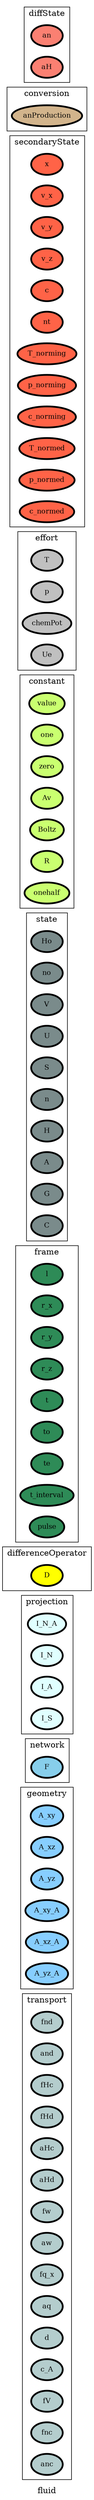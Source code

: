 digraph fluid {
label=fluid;
rankdir=LR;
subgraph cluster_fluid___transport {
label=transport;
rankdir=LR;
V_101 [fillcolor=lightcyan3, fontsize=12, label=fnd, penwidth=3, style=filled];
V_104 [fillcolor=lightcyan3, fontsize=12, label=and, penwidth=3, style=filled];
V_109 [fillcolor=lightcyan3, fontsize=12, label=fHc, penwidth=3, style=filled];
V_110 [fillcolor=lightcyan3, fontsize=12, label=fHd, penwidth=3, style=filled];
V_111 [fillcolor=lightcyan3, fontsize=12, label=aHc, penwidth=3, style=filled];
V_112 [fillcolor=lightcyan3, fontsize=12, label=aHd, penwidth=3, style=filled];
V_141 [fillcolor=lightcyan3, fontsize=12, label=fw, penwidth=3, style=filled];
V_142 [fillcolor=lightcyan3, fontsize=12, label=aw, penwidth=3, style=filled];
V_83 [fillcolor=lightcyan3, fontsize=12, label=fq_x, penwidth=3, style=filled];
V_84 [fillcolor=lightcyan3, fontsize=12, label=aq, penwidth=3, style=filled];
V_86 [fillcolor=lightcyan3, fontsize=12, label=d, penwidth=3, style=filled];
V_87 [fillcolor=lightcyan3, fontsize=12, label=c_A, penwidth=3, style=filled];
V_91 [fillcolor=lightcyan3, fontsize=12, label=fV, penwidth=3, style=filled];
V_92 [fillcolor=lightcyan3, fontsize=12, label=fnc, penwidth=3, style=filled];
V_93 [fillcolor=lightcyan3, fontsize=12, label=anc, penwidth=3, style=filled];
}

subgraph cluster_fluid___geometry {
label=geometry;
rankdir=LR;
V_65 [fillcolor=skyblue1, fontsize=12, label=A_xy, penwidth=3, style=filled];
V_66 [fillcolor=skyblue1, fontsize=12, label=A_xz, penwidth=3, style=filled];
V_67 [fillcolor=skyblue1, fontsize=12, label=A_yz, penwidth=3, style=filled];
V_68 [fillcolor=skyblue1, fontsize=12, label=A_xy_A, penwidth=3, style=filled];
V_69 [fillcolor=skyblue1, fontsize=12, label=A_xz_A, penwidth=3, style=filled];
V_70 [fillcolor=skyblue1, fontsize=12, label=A_yz_A, penwidth=3, style=filled];
}

subgraph cluster_fluid___properties {
label=properties;
rankdir=LR;
}

subgraph cluster_fluid___network {
label=network;
rankdir=LR;
V_10 [fillcolor=skyblue, fontsize=12, label=F, penwidth=3, style=filled];
}

subgraph cluster_fluid___projection {
label=projection;
rankdir=LR;
V_48 [fillcolor=lightcyan, fontsize=12, label=I_N_A, penwidth=3, style=filled];
V_96 [fillcolor=lightcyan, fontsize=12, label=I_N, penwidth=3, style=filled];
V_97 [fillcolor=lightcyan, fontsize=12, label=I_A, penwidth=3, style=filled];
V_98 [fillcolor=lightcyan, fontsize=12, label=I_S, penwidth=3, style=filled];
}

subgraph cluster_fluid___differenceOperator {
label=differenceOperator;
rankdir=LR;
V_64 [fillcolor=yellow, fontsize=12, label=D, penwidth=3, style=filled];
}

subgraph cluster_fluid___frame {
label=frame;
rankdir=LR;
V_11 [fillcolor=seagreen4, fontsize=12, label=l, penwidth=3, style=filled];
V_12 [fillcolor=seagreen4, fontsize=12, label=r_x, penwidth=3, style=filled];
V_13 [fillcolor=seagreen4, fontsize=12, label=r_y, penwidth=3, style=filled];
V_14 [fillcolor=seagreen4, fontsize=12, label=r_z, penwidth=3, style=filled];
V_4 [fillcolor=seagreen4, fontsize=12, label=t, penwidth=3, style=filled];
V_5 [fillcolor=seagreen4, fontsize=12, label=to, penwidth=3, style=filled];
V_6 [fillcolor=seagreen4, fontsize=12, label=te, penwidth=3, style=filled];
V_7 [fillcolor=seagreen4, fontsize=12, label=t_interval, penwidth=3, style=filled];
V_9 [fillcolor=seagreen4, fontsize=12, label=pulse, penwidth=3, style=filled];
}

subgraph cluster_fluid___state {
label=state;
rankdir=LR;
V_144 [fillcolor=lightcyan4, fontsize=12, label=Ho, penwidth=3, style=filled];
V_145 [fillcolor=lightcyan4, fontsize=12, label=no, penwidth=3, style=filled];
V_15 [fillcolor=lightcyan4, fontsize=12, label=V, penwidth=3, style=filled];
V_16 [fillcolor=lightcyan4, fontsize=12, label=U, penwidth=3, style=filled];
V_17 [fillcolor=lightcyan4, fontsize=12, label=S, penwidth=3, style=filled];
V_18 [fillcolor=lightcyan4, fontsize=12, label=n, penwidth=3, style=filled];
V_22 [fillcolor=lightcyan4, fontsize=12, label=H, penwidth=3, style=filled];
V_23 [fillcolor=lightcyan4, fontsize=12, label=A, penwidth=3, style=filled];
V_24 [fillcolor=lightcyan4, fontsize=12, label=G, penwidth=3, style=filled];
V_25 [fillcolor=lightcyan4, fontsize=12, label=C, penwidth=3, style=filled];
}

subgraph cluster_fluid___constant {
label=constant;
rankdir=LR;
V_1 [fillcolor=darkolivegreen1, fontsize=12, label=value, penwidth=3, style=filled];
V_2 [fillcolor=darkolivegreen1, fontsize=12, label=one, penwidth=3, style=filled];
V_3 [fillcolor=darkolivegreen1, fontsize=12, label=zero, penwidth=3, style=filled];
V_32 [fillcolor=darkolivegreen1, fontsize=12, label=Av, penwidth=3, style=filled];
V_33 [fillcolor=darkolivegreen1, fontsize=12, label=Boltz, penwidth=3, style=filled];
V_34 [fillcolor=darkolivegreen1, fontsize=12, label=R, penwidth=3, style=filled];
V_8 [fillcolor=darkolivegreen1, fontsize=12, label=onehalf, penwidth=3, style=filled];
}

subgraph cluster_fluid___effort {
label=effort;
rankdir=LR;
V_19 [fillcolor=grey, fontsize=12, label=T, penwidth=3, style=filled];
V_20 [fillcolor=grey, fontsize=12, label=p, penwidth=3, style=filled];
V_21 [fillcolor=grey, fontsize=12, label=chemPot, penwidth=3, style=filled];
V_35 [fillcolor=grey, fontsize=12, label=Ue, penwidth=3, style=filled];
}

subgraph cluster_fluid___secondaryState {
label=secondaryState;
rankdir=LR;
V_100 [fillcolor=tomato, fontsize=12, label=x, penwidth=3, style=filled];
V_27 [fillcolor=tomato, fontsize=12, label=v_x, penwidth=3, style=filled];
V_28 [fillcolor=tomato, fontsize=12, label=v_y, penwidth=3, style=filled];
V_29 [fillcolor=tomato, fontsize=12, label=v_z, penwidth=3, style=filled];
V_85 [fillcolor=tomato, fontsize=12, label=c, penwidth=3, style=filled];
V_99 [fillcolor=tomato, fontsize=12, label=nt, penwidth=3, style=filled];
V_146 [fillcolor=tomato, fontsize=12, label=T_norming, penwidth=3, style=filled];
V_147 [fillcolor=tomato, fontsize=12, label=p_norming, penwidth=3, style=filled];
V_148 [fillcolor=tomato, fontsize=12, label=c_norming, penwidth=3, style=filled];
V_149 [fillcolor=tomato, fontsize=12, label=T_normed, penwidth=3, style=filled];
V_150 [fillcolor=tomato, fontsize=12, label=p_normed, penwidth=3, style=filled];
V_151 [fillcolor=tomato, fontsize=12, label=c_normed, penwidth=3, style=filled];
}

subgraph cluster_fluid___conversion {
label=conversion;
rankdir=LR;
V_138 [fillcolor=tan, fontsize=12, label=anProduction, penwidth=3, style=filled];
}

subgraph cluster_fluid___diffState {
label=diffState;
rankdir=LR;
V_139 [fillcolor=salmon, fontsize=12, label=an, penwidth=3, style=filled];
V_143 [fillcolor=salmon, fontsize=12, label=aH, penwidth=3, style=filled];
}

subgraph cluster_fluid___internalTransport {
label=internalTransport;
rankdir=LR;
}

}

